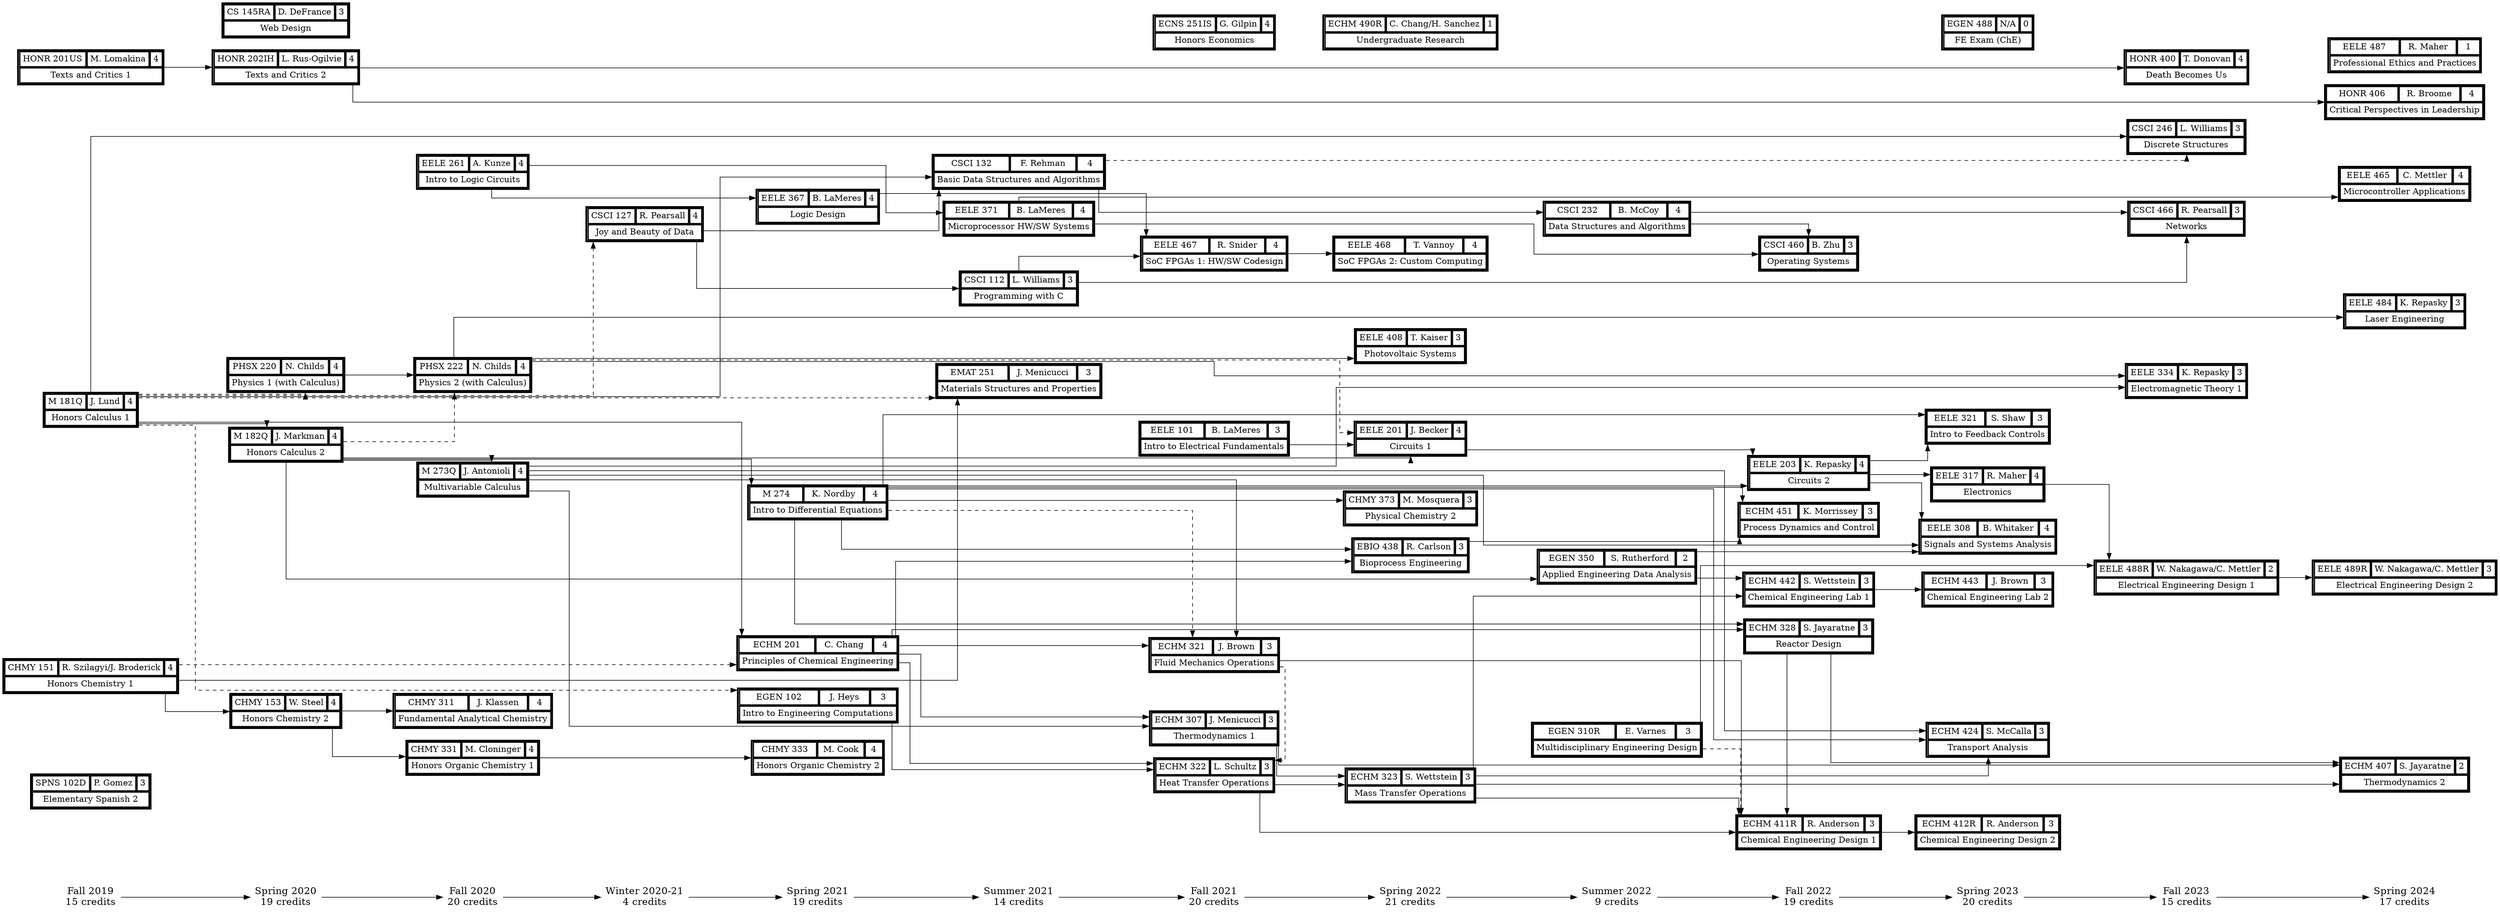 digraph current {
    ranksep=.75; rankdir=LR; concentrate=true; splines=ortho;

    {node [shape=plaintext,fontsize=16];
	"Fall 2019" -> "Spring 2020"
	-> "Fall 2020" -> "Winter 2020-21" -> "Spring 2021" -> "Summer 2021"
	-> "Fall 2021" -> "Spring 2022" -> "Summer 2022"
	-> "Fall 2022" -> "Spring 2023"
	-> "Fall 2023" -> "Spring 2024";
    }

    "Fall 2019"      [label="\N\n15 credits"]
    "Spring 2020"    [label="\N\n19 credits"]
    "Fall 2020"      [label="\N\n20 credits"]
    "Winter 2020-21" [label="\N\n4 credits"]
    "Spring 2021"    [label="\N\n19 credits"]
    "Summer 2021"    [label="\N\n14 credits"]
    "Fall 2021"      [label="\N\n20 credits"]
    "Spring 2022"    [label="\N\n21 credits"]
    "Summer 2022"    [label="\N\n9 credits"]
    "Fall 2022"      [label="\N\n19 credits"]
    "Spring 2023"    [label="\N\n20 credits"]
    "Fall 2023"      [label="\N\n15 credits"]
    "Spring 2024"    [label="\N\n17 credits"]

    {node [shape=none,margin=0];
	{ rank = same; "Fall 2019"; "SPNS 102D"; "M 181Q"; "HONR 201US"; "CHMY 151"; }
	{ rank = same; "Spring 2020"; "PHSX 220"; "M 182Q"; "HONR 202IH"; "CS 145RA"; "CHMY 153"; }
	{ rank = same; "Fall 2020"; "PHSX 222"; "M 273Q"; "EELE 261"; "CHMY 331"; "CHMY 311"; }
	{ rank = same; "Winter 2020-21"; "CSCI 127"; }
	{ rank = same; "Spring 2021"; "M 274"; "EGEN 102"; "EELE 367"; "ECHM 201"; "CHMY 333"; }
	{ rank = same; "Summer 2021"; "EMAT 251"; "EELE 371"; "CSCI 132"; "CSCI 112"; }
	{ rank = same; "Fall 2021"; "EELE 467"; "EELE 101"; "ECNS 251IS"; "ECHM 322"; "ECHM 321"; "ECHM 307"; }
	{ rank = same; "Spring 2022"; "EELE 468"; "EELE 408"; "EELE 201"; "ECHM 490R"; "ECHM 323"; "EBIO 438"; "CHMY 373"; }
	{ rank = same; "Summer 2022"; "EGEN 350"; "EGEN 310R"; "CSCI 232"; }
	{ rank = same; "Fall 2022"; "EELE 203"; "ECHM 451"; "ECHM 442"; "ECHM 411R"; "ECHM 328"; "CSCI 460"; }
	{ rank = same; "Spring 2023"; "EGEN 488-1"; "EELE 321"; "EELE 317"; "EELE 308"; "ECHM 443"; "ECHM 424"; "ECHM 412R"; }
	{ rank = same; "Fall 2023"; "HONR 400"; "EELE 488R"; "EELE 334"; "CSCI 466"; "CSCI 246"; }
	{ rank = same; "Spring 2024"; "HONR 406"; "EELE 489R"; "EELE 487"; "EELE 484"; "EELE 465"; "ECHM 407"; }
    }

    // Course labels

    // Fall 2019

    "CHMY 151" [label=<
		<TABLE BORDER="3" CELLBORDER="2" CELLSPACING="0" CELLPADDING="4">
		<TR>
		<TD>\N</TD>
		<TD>R. Szilagyi/J. Broderick</TD>
		<TD>4</TD>
		</TR>
		<TR><TD COLSPAN="3">Honors Chemistry 1</TD></TR>
		</TABLE>>];

    "HONR 201US" [label=<
		  <TABLE BORDER="3" CELLBORDER="2" CELLSPACING="0" CELLPADDING="4">
		  <TR>
		  <TD>\N</TD>
		  <TD>M. Lomakina</TD>
		  <TD>4</TD>
		  </TR>
		  <TR><TD COLSPAN="3">Texts and Critics 1</TD></TR>
		  </TABLE>>];

    "M 181Q" [label=<
	      <TABLE BORDER="3" CELLBORDER="2" CELLSPACING="0" CELLPADDING="4">
	      <TR>
	      <TD>\N</TD>
	      <TD>J. Lund</TD>
	      <TD>4</TD>
	      </TR>
	      <TR><TD COLSPAN="3">Honors Calculus 1</TD></TR>
	      </TABLE>>];

    "SPNS 102D" [label=<
		 <TABLE BORDER="3" CELLBORDER="2" CELLSPACING="0" CELLPADDING="4">
		 <TR>
		 <TD>\N</TD>
		 <TD>P. Gomez</TD>
		 <TD>3</TD>
		 </TR>
		 <TR><TD COLSPAN="3">Elementary Spanish 2</TD></TR>
		 </TABLE>>];

    // Spring 2020

    "CHMY 153" [label=<
		<TABLE BORDER="3" CELLBORDER="2" CELLSPACING="0" CELLPADDING="4">
		<TR>
		<TD>\N</TD>
		<TD>W. Steel</TD>
		<TD>4</TD>
		</TR>
		<TR><TD COLSPAN="3">Honors Chemistry 2</TD></TR>
		</TABLE>>];

    "CS 145RA" [label=<
		<TABLE BORDER="3" CELLBORDER="2" CELLSPACING="0" CELLPADDING="4">
		<TR>
		<TD>\N</TD>
		<TD>D. DeFrance</TD>
		<TD>3</TD>
		</TR>
		<TR><TD COLSPAN="3">Web Design</TD></TR>
		</TABLE>>];

    "HONR 202IH" [label=<
		  <TABLE BORDER="3" CELLBORDER="2" CELLSPACING="0" CELLPADDING="4">
		  <TR>
		  <TD>\N</TD>
		  <TD>L. Rus-Ogilvie</TD>
		  <TD>4</TD>
		  </TR>
		  <TR><TD COLSPAN="3">Texts and Critics 2</TD></TR>
		  </TABLE>>];

    "M 182Q" [label=<
	      <TABLE BORDER="3" CELLBORDER="2" CELLSPACING="0" CELLPADDING="4">
	      <TR>
	      <TD>\N</TD>
	      <TD>J. Markman</TD>
	      <TD>4</TD>
	      </TR>
	      <TR><TD COLSPAN="3">Honors Calculus 2</TD></TR>
	      </TABLE>>];

    "PHSX 220" [label=<
		<TABLE BORDER="3" CELLBORDER="2" CELLSPACING="0" CELLPADDING="4">
		<TR>
		<TD>\N</TD>
		<TD>N. Childs</TD>
		<TD>4</TD>
		</TR>
		<TR><TD COLSPAN="3">Physics 1 (with Calculus)</TD></TR>
		</TABLE>>];

    // Fall 2020

    "CHMY 311" [label=<
		<TABLE BORDER="3" CELLBORDER="2" CELLSPACING="0" CELLPADDING="4">
		<TR>
		<TD>\N</TD>
		<TD>J. Klassen</TD>
		<TD>4</TD>
		</TR>
		<TR><TD COLSPAN="3">Fundamental Analytical Chemistry</TD></TR>
		</TABLE>>];

    "CHMY 331" [label=<
		<TABLE BORDER="3" CELLBORDER="2" CELLSPACING="0" CELLPADDING="4">
		<TR>
		<TD>\N</TD>
		<TD>M. Cloninger</TD>
		<TD>4</TD>
		</TR>
		<TR><TD COLSPAN="3">Honors Organic Chemistry 1</TD></TR>
		</TABLE>>];

    "EELE 261" [label=<
		<TABLE BORDER="3" CELLBORDER="2" CELLSPACING="0" CELLPADDING="4">
		<TR>
		<TD>\N</TD>
		<TD>A. Kunze</TD>
		<TD>4</TD>
		</TR>
		<TR><TD COLSPAN="3">Intro to Logic Circuits</TD></TR>
		</TABLE>>];

    "M 273Q" [label=<
	      <TABLE BORDER="3" CELLBORDER="2" CELLSPACING="0" CELLPADDING="4">
	      <TR>
	      <TD>\N</TD>
	      <TD>J. Antonioli</TD>
	      <TD>4</TD>
	      </TR>
	      <TR><TD COLSPAN="3">Multivariable Calculus</TD></TR>
	      </TABLE>>];

    "PHSX 222" [label=<
		<TABLE BORDER="3" CELLBORDER="2" CELLSPACING="0" CELLPADDING="4">
		<TR>
		<TD>\N</TD>
		<TD>N. Childs</TD>
		<TD>4</TD>
		</TR>
		<TR><TD COLSPAN="3">Physics 2 (with Calculus)</TD></TR>
		</TABLE>>];

    // Winter 2020-21

    "CSCI 127" [label=<
		<TABLE BORDER="3" CELLBORDER="2" CELLSPACING="0" CELLPADDING="4">
		<TR>
		<TD>\N</TD>
		<TD>R. Pearsall</TD>
		<TD>4</TD>
		</TR>
		<TR><TD COLSPAN="3">Joy and Beauty of Data</TD></TR>
		</TABLE>>];

    // Spring 2021

    "CHMY 333" [label=<
		<TABLE BORDER="3" CELLBORDER="2" CELLSPACING="0" CELLPADDING="4">
		<TR>
		<TD>\N</TD>
		<TD>M. Cook</TD>
		<TD>4</TD>
		</TR>
		<TR><TD COLSPAN="3">Honors Organic Chemistry 2</TD></TR>
		</TABLE>>];

    "ECHM 201" [label=<
		<TABLE BORDER="3" CELLBORDER="2" CELLSPACING="0" CELLPADDING="4">
		<TR>
		<TD>\N</TD>
		<TD>C. Chang</TD>
		<TD>4</TD>
		</TR>
		<TR><TD COLSPAN="3">Principles of Chemical Engineering</TD></TR>
		</TABLE>>];

    "EELE 367" [label=<
		<TABLE BORDER="3" CELLBORDER="2" CELLSPACING="0" CELLPADDING="4">
		<TR>
		<TD>\N</TD>
		<TD>B. LaMeres</TD>
		<TD>4</TD>
		</TR>
		<TR><TD COLSPAN="3">Logic Design</TD></TR>
		</TABLE>>];

    "EGEN 102" [label=<
		<TABLE BORDER="3" CELLBORDER="2" CELLSPACING="0" CELLPADDING="4">
		<TR>
		<TD>\N</TD>
		<TD>J. Heys</TD>
		<TD>3</TD>
		</TR>
		<TR><TD COLSPAN="3">Intro to Engineering Computations</TD></TR>
		</TABLE>>];

    "M 274" [label=<
	     <TABLE BORDER="3" CELLBORDER="2" CELLSPACING="0" CELLPADDING="4">
	     <TR>
	     <TD>\N</TD>
	     <TD>K. Nordby</TD>
	     <TD>4</TD>
	     </TR>
	     <TR><TD COLSPAN="3">Intro to Differential Equations</TD></TR>
	     </TABLE>>];

    // Summer 2021

    "CSCI 112" [label=<
		<TABLE BORDER="3" CELLBORDER="2" CELLSPACING="0" CELLPADDING="4">
		<TR>
		<TD>\N</TD>
		<TD>L. Williams</TD>
		<TD>3</TD>
		</TR>
		<TR><TD COLSPAN="3">Programming with C</TD></TR>
		</TABLE>>];

    "CSCI 132" [label=<
		<TABLE BORDER="3" CELLBORDER="2" CELLSPACING="0" CELLPADDING="4">
		<TR>
		<TD>\N</TD>
		<TD>F. Rehman</TD>
		<TD>4</TD>
		</TR>
		<TR><TD COLSPAN="3">Basic Data Structures and Algorithms</TD></TR>
		</TABLE>>];

    "EELE 371" [label=<
		<TABLE BORDER="3" CELLBORDER="2" CELLSPACING="0" CELLPADDING="4">
		<TR>
		<TD>\N</TD>
		<TD>B. LaMeres</TD>
		<TD>4</TD>
		</TR>
		<TR><TD COLSPAN="3">Microprocessor HW/SW Systems</TD></TR>
		</TABLE>>];

    "EMAT 251" [label=<
		<TABLE BORDER="3" CELLBORDER="2" CELLSPACING="0" CELLPADDING="4">
		<TR>
		<TD>\N</TD>
		<TD>J. Menicucci</TD>
		<TD>3</TD>
		</TR>
		<TR><TD COLSPAN="3">Materials Structures and Properties</TD></TR>
		</TABLE>>];

    // Fall 2021

    "ECHM 307" [label=<
		<TABLE BORDER="3" CELLBORDER="2" CELLSPACING="0" CELLPADDING="4">
		<TR>
		<TD>\N</TD>
		<TD>J. Menicucci</TD>
		<TD>3</TD>
		</TR>
		<TR><TD COLSPAN="3">Thermodynamics 1</TD></TR>
		</TABLE>>];

    "ECHM 321" [label=<
		<TABLE BORDER="3" CELLBORDER="2" CELLSPACING="0" CELLPADDING="4">
		<TR>
		<TD>\N</TD>
		<TD>J. Brown</TD>
		<TD>3</TD>
		</TR>
		<TR><TD COLSPAN="3">Fluid Mechanics Operations</TD></TR>
		</TABLE>>];

    "ECHM 322" [label=<
		<TABLE BORDER="3" CELLBORDER="2" CELLSPACING="0" CELLPADDING="4">
		<TR>
		<TD>\N</TD>
		<TD>L. Schultz</TD>
		<TD>3</TD>
		</TR>
		<TR><TD COLSPAN="3">Heat Transfer Operations</TD></TR>
		</TABLE>>];

    "ECNS 251IS" [label=<
		  <TABLE BORDER="3" CELLBORDER="2" CELLSPACING="0" CELLPADDING="4">
		  <TR>
		  <TD>\N</TD>
		  <TD>G. Gilpin</TD>
		  <TD>4</TD>
		  </TR>
		  <TR><TD COLSPAN="3">Honors Economics</TD></TR>
		  </TABLE>>];

    "EELE 101" [label=<
		<TABLE BORDER="3" CELLBORDER="2" CELLSPACING="0" CELLPADDING="4">
		<TR>
		<TD>\N</TD>
		<TD>B. LaMeres</TD>
		<TD>3</TD>
		</TR>
		<TR><TD COLSPAN="3">Intro to Electrical Fundamentals</TD></TR>
		</TABLE>>];

    "EELE 467" [label=<
		<TABLE BORDER="3" CELLBORDER="2" CELLSPACING="0" CELLPADDING="4">
		<TR>
		<TD>\N</TD>
		<TD>R. Snider</TD>
		<TD>4</TD>
		</TR>
		<TR><TD COLSPAN="3">SoC FPGAs 1: HW/SW Codesign</TD></TR>
		</TABLE>>];

    // Spring 2022

    "CHMY 373" [label=<
		<TABLE BORDER="3" CELLBORDER="2" CELLSPACING="0" CELLPADDING="4">
		<TR>
		<TD>\N</TD>
		<TD>M. Mosquera</TD>
		<TD>3</TD>
		</TR>
		<TR><TD COLSPAN="3">Physical Chemistry 2</TD></TR>
		</TABLE>>];

    "EBIO 438" [label=<
		<TABLE BORDER="3" CELLBORDER="2" CELLSPACING="0" CELLPADDING="4">
		<TR>
		<TD>\N</TD>
		<TD>R. Carlson</TD>
		<TD>3</TD>
		</TR>
		<TR><TD COLSPAN="3">Bioprocess Engineering</TD></TR>
		</TABLE>>];

    "ECHM 323" [label=<
		<TABLE BORDER="3" CELLBORDER="2" CELLSPACING="0" CELLPADDING="4">
		<TR>
		<TD>\N</TD>
		<TD>S. Wettstein</TD>
		<TD>3</TD>
		</TR>
		<TR><TD COLSPAN="3">Mass Transfer Operations</TD></TR>
		</TABLE>>];

    "EELE 201" [label=<
		<TABLE BORDER="3" CELLBORDER="2" CELLSPACING="0" CELLPADDING="4">
		<TR>
		<TD>\N</TD>
		<TD>J. Becker</TD>
		<TD>4</TD>
		</TR>
		<TR><TD COLSPAN="3">Circuits 1</TD></TR>
		</TABLE>>];

    "EELE 408" [label=<
		<TABLE BORDER="3" CELLBORDER="2" CELLSPACING="0" CELLPADDING="4">
		<TR>
		<TD>\N</TD>
		<TD>T. Kaiser</TD>
		<TD>3</TD>
		</TR>
		<TR><TD COLSPAN="3">Photovoltaic Systems</TD></TR>
		</TABLE>>];

    "EELE 468" [label=<
		<TABLE BORDER="3" CELLBORDER="2" CELLSPACING="0" CELLPADDING="4">
		<TR>
		<TD>\N</TD>
		<TD>T. Vannoy</TD>
		<TD>4</TD>
		</TR>
		<TR><TD COLSPAN="3">SoC FPGAs 2: Custom Computing</TD></TR>
		</TABLE>>];

    "ECHM 490R" [label=<
		 <TABLE BORDER="3" CELLBORDER="2" CELLSPACING="0" CELLPADDING="4">
		 <TR>
		 <TD>\N</TD>
		 <TD>C. Chang/H. Sanchez</TD>
		 <TD>1</TD>
		 </TR>
		 <TR><TD COLSPAN="3">Undergraduate Research</TD></TR>
		 </TABLE>>];

    // Summer 2022

    "CSCI 232" [label=<
		<TABLE BORDER="3" CELLBORDER="2" CELLSPACING="0" CELLPADDING="4">
		<TR>
		<TD>\N</TD>
		<TD>B. McCoy</TD>
		<TD>4</TD>
		</TR>
		<TR><TD COLSPAN="3">Data Structures and Algorithms</TD></TR>
		</TABLE>>];

    "EGEN 310R" [label=<
		 <TABLE BORDER="3" CELLBORDER="2" CELLSPACING="0" CELLPADDING="4">
		 <TR>
		 <TD>\N</TD>
		 <TD>E. Varnes</TD>
		 <TD>3</TD>
		 </TR>
		 <TR><TD COLSPAN="3">Multidisciplinary Engineering Design</TD></TR>
		 </TABLE>>];

    "EGEN 350" [label=<
		<TABLE BORDER="3" CELLBORDER="2" CELLSPACING="0" CELLPADDING="4">
		<TR>
		<TD>\N</TD>
		<TD>S. Rutherford</TD>
		<TD>2</TD>
		</TR>
		<TR><TD COLSPAN="3">Applied Engineering Data Analysis</TD></TR>
		</TABLE>>];

    // Fall 2022

    "CSCI 460" [label=<
		<TABLE BORDER="3" CELLBORDER="2" CELLSPACING="0" CELLPADDING="4">
		<TR>
		<TD>\N</TD>
		<TD>B. Zhu</TD>
		<TD>3</TD>
		</TR>
		<TR><TD COLSPAN="3">Operating Systems</TD></TR>
		</TABLE>>];

    "ECHM 328" [label=<
		<TABLE BORDER="3" CELLBORDER="2" CELLSPACING="0" CELLPADDING="4">
		<TR>
		<TD>\N</TD>
		<TD>S. Jayaratne</TD>
		<TD>3</TD>
		</TR>
		<TR><TD COLSPAN="3">Reactor Design</TD></TR>
		</TABLE>>];

    "ECHM 411R" [label=<
		 <TABLE BORDER="3" CELLBORDER="2" CELLSPACING="0" CELLPADDING="4">
		 <TR>
		 <TD>\N</TD>
		 <TD>R. Anderson</TD>
		 <TD>3</TD>
		 </TR>
		 <TR><TD COLSPAN="3">Chemical Engineering Design 1</TD></TR>
		 </TABLE>>];

    "ECHM 442" [label=<
		<TABLE BORDER="3" CELLBORDER="2" CELLSPACING="0" CELLPADDING="4">
		<TR>
		<TD>\N</TD>
		<TD>S. Wettstein</TD>
		<TD>3</TD>
		</TR>
		<TR><TD COLSPAN="3">Chemical Engineering Lab 1</TD></TR>
		</TABLE>>];

    "ECHM 451" [label=<
		<TABLE BORDER="3" CELLBORDER="2" CELLSPACING="0" CELLPADDING="4">
		<TR>
		<TD>\N</TD>
		<TD>K. Morrissey</TD>
		<TD>3</TD>
		</TR>
		<TR><TD COLSPAN="3">Process Dynamics and Control</TD></TR>
		</TABLE>>];

    "EELE 203" [label=<
		<TABLE BORDER="3" CELLBORDER="2" CELLSPACING="0" CELLPADDING="4">
		<TR>
		<TD>\N</TD>
		<TD>K. Repasky</TD>
		<TD>4</TD>
		</TR>
		<TR><TD COLSPAN="3">Circuits 2</TD></TR>
		</TABLE>>];

    // Spring 2023

    "ECHM 412R" [label=<
		 <TABLE BORDER="3" CELLBORDER="2" CELLSPACING="0" CELLPADDING="4">
		 <TR>
		 <TD>\N</TD>
		 <TD>R. Anderson</TD>
		 <TD>3</TD>
		 </TR>
		 <TR><TD COLSPAN="3">Chemical Engineering Design 2</TD></TR>
		 </TABLE>>];

    "ECHM 424" [label=<
		<TABLE BORDER="3" CELLBORDER="2" CELLSPACING="0" CELLPADDING="4">
		<TR>
		<TD>\N</TD>
		<TD>S. McCalla</TD>
		<TD>3</TD>
		</TR>
		<TR><TD COLSPAN="3">Transport Analysis</TD></TR>
		</TABLE>>];

    "ECHM 443" [label=<
		<TABLE BORDER="3" CELLBORDER="2" CELLSPACING="0" CELLPADDING="4">
		<TR>
		<TD>\N</TD>
		<TD>J. Brown</TD>
		<TD>3</TD>
		</TR>
		<TR><TD COLSPAN="3">Chemical Engineering Lab 2</TD></TR>
		</TABLE>>];

    "EELE 308" [label=<
		<TABLE BORDER="3" CELLBORDER="2" CELLSPACING="0" CELLPADDING="4">
		<TR>
		<TD>\N</TD>
		<TD>B. Whitaker</TD>
		<TD>4</TD>
		</TR>
		<TR><TD COLSPAN="3">Signals and Systems Analysis</TD></TR>
		</TABLE>>];

    "EELE 317" [label=<
		<TABLE BORDER="3" CELLBORDER="2" CELLSPACING="0" CELLPADDING="4">
		<TR>
		<TD>\N</TD>
		<TD>R. Maher</TD>
		<TD>4</TD>
		</TR>
		<TR><TD COLSPAN="3">Electronics</TD></TR>
		</TABLE>>];

    "EELE 321" [label=<
		<TABLE BORDER="3" CELLBORDER="2" CELLSPACING="0" CELLPADDING="4">
		<TR>
		<TD>\N</TD>
		<TD>S. Shaw</TD>
		<TD>3</TD>
		</TR>
		<TR><TD COLSPAN="3">Intro to Feedback Controls</TD></TR>
		</TABLE>>];

    "EGEN 488-1" [label=<
		<TABLE BORDER="3" CELLBORDER="2" CELLSPACING="0" CELLPADDING="4">
		<TR>
		<TD>EGEN 488</TD>
		<TD>N/A</TD>
		<TD>0</TD>
		</TR>
		<TR><TD COLSPAN="3">FE Exam (ChE)</TD></TR>
		</TABLE>>];

    // Fall 2023

    "CSCI 246" [label=<
		<TABLE BORDER="3" CELLBORDER="2" CELLSPACING="0" CELLPADDING="4">
		<TR>
		<TD>\N</TD>
		<TD>L. Williams</TD>
		<TD>3</TD>
		</TR>
		<TR><TD COLSPAN="3">Discrete Structures</TD></TR>
		</TABLE>>];

    "CSCI 466" [label=<
		<TABLE BORDER="3" CELLBORDER="2" CELLSPACING="0" CELLPADDING="4">
		<TR>
		<TD>\N</TD>
		<TD>R. Pearsall</TD>
		<TD>3</TD>
		</TR>
		<TR><TD COLSPAN="3">Networks</TD></TR>
		</TABLE>>];

    "EELE 334" [label=<
		<TABLE BORDER="3" CELLBORDER="2" CELLSPACING="0" CELLPADDING="4">
		<TR>
		<TD>\N</TD>
		<TD>K. Repasky</TD>
		<TD>3</TD>
		</TR>
		<TR><TD COLSPAN="3">Electromagnetic Theory 1</TD></TR>
		</TABLE>>];

    "EELE 488R" [label=<
		 <TABLE BORDER="3" CELLBORDER="2" CELLSPACING="0" CELLPADDING="4">
		 <TR>
		 <TD>\N</TD>
		 <TD>W. Nakagawa/C. Mettler</TD>
		 <TD>2</TD>
		 </TR>
		 <TR><TD COLSPAN="3">Electrical Engineering Design 1</TD></TR>
		 </TABLE>>];

    "HONR 400" [label=<
		<TABLE BORDER="3" CELLBORDER="2" CELLSPACING="0" CELLPADDING="4">
		<TR>
		<TD>\N</TD>
		<TD>T. Donovan</TD>
		<TD>4</TD>
		</TR>
		<TR><TD COLSPAN="3">Death Becomes Us</TD></TR>
		</TABLE>>];

    // Spring 2024

    "ECHM 407" [label=<
		<TABLE BORDER="3" CELLBORDER="2" CELLSPACING="0" CELLPADDING="4">
		<TR>
		<TD>\N</TD>
		<TD>S. Jayaratne</TD>
		<TD>2</TD>
		</TR>
		<TR><TD COLSPAN="3">Thermodynamics 2</TD></TR>
		</TABLE>>];

    "EELE 465" [label=<
		<TABLE BORDER="3" CELLBORDER="2" CELLSPACING="0" CELLPADDING="4">
		<TR>
		<TD>\N</TD>
		<TD>C. Mettler</TD>
		<TD>4</TD>
		</TR>
		<TR><TD COLSPAN="3">Microcontroller Applications</TD></TR>
		</TABLE>>];

    "EELE 484" [label=<
		<TABLE BORDER="3" CELLBORDER="2" CELLSPACING="0" CELLPADDING="4">
		<TR>
		<TD>\N</TD>
		<TD>K. Repasky</TD>
		<TD>3</TD>
		</TR>
		<TR><TD COLSPAN="3">Laser Engineering</TD></TR>
		</TABLE>>];

    "EELE 489R" [label=<
		 <TABLE BORDER="3" CELLBORDER="2" CELLSPACING="0" CELLPADDING="4">
		 <TR>
		 <TD>\N</TD>
		 <TD>W. Nakagawa/C. Mettler</TD>
		 <TD>3</TD>
		 </TR>
		 <TR><TD COLSPAN="3">Electrical Engineering Design 2</TD></TR>
		 </TABLE>>];

    "EELE 487" [label=<
		<TABLE BORDER="3" CELLBORDER="2" CELLSPACING="0" CELLPADDING="4">
		<TR>
		<TD>\N</TD>
		<TD>R. Maher</TD>
		<TD>1</TD>
		</TR>
		<TR><TD COLSPAN="3">Professional Ethics and Practices</TD></TR>
		</TABLE>>];

    "HONR 406" [label=<
		<TABLE BORDER="3" CELLBORDER="2" CELLSPACING="0" CELLPADDING="4">
		<TR>
		<TD>\N</TD>
		<TD>R. Broome</TD>
		<TD>4</TD>
		</TR>
		<TR><TD COLSPAN="3">Critical Perspectives in Leadership</TD></TR>
		</TABLE>>];

    // Course pre- & co- requisites

    // Spring 2020
    "CHMY 151" -> "CHMY 153";
    "HONR 201US" -> "HONR 202IH";
    "M 181Q" -> "M 182Q";
    "M 181Q" -> "PHSX 220" [style=dashed];

    // Fall 2020
    "CHMY 153" -> { "CHMY 311" "CHMY 331" };
    "M 182Q" -> "M 273Q";
    "PHSX 220" -> "PHSX 222";
    "M 182Q" -> "PHSX 222" [style=dashed];

    // Winter 2020-21
    "M 181Q" -> "CSCI 127" [style=dashed];

    // Spring 2021
    "CHMY 331" -> "CHMY 333";
    "M 181Q" -> "ECHM 201";
    "CHMY 151" -> "ECHM 201" [style=dashed];
    "M 181Q" -> "EGEN 102" [style=dashed];
    "EELE 261" -> "EELE 367";
    "M 182Q" -> "M 274";

    // Summer 2021
    "CSCI 127" -> "CSCI 112";
    { "CSCI 127" "M 181Q" } -> "CSCI 132";
    "EELE 261" -> "EELE 371";
    "CHMY 151" -> "EMAT 251";
    "M 181Q" -> "EMAT 251" [style=dashed];

    // Fall 2021
    { "ECHM 201" "M 273Q" } -> "ECHM 307";
    { "ECHM 201" "M 273Q" } -> "ECHM 321";
    "M 274" -> "ECHM 321" [style=dashed];
    {"ECHM 201" "EGEN 102" } -> "ECHM 322";
    "ECHM 321" -> "ECHM 322" [style=dashed];
    { "CSCI 112" "EELE 367" } -> "EELE 467";

    // Spring 2022
    "M 274" -> "CHMY 373";
    { "ECHM 201" "M 274" } -> "EBIO 438";
    { "ECHM 307" "ECHM 322" } -> "ECHM 323";
    "PHSX 222" -> "EELE 201" [style=dashed];
    { "EELE 101" "M 182Q" } -> "EELE 201";
    "PHSX 222" -> "EELE 408";
    "EELE 467" -> "EELE 468";

    // Summer 2022
    "CSCI 132" -> "CSCI 232";
    "M 182Q" -> "EGEN 350";

    // Fall 2022
    { "CSCI 232" "EELE 371" } -> "CSCI 460";
    { "ECHM 201" "M 274" } -> "ECHM 328";
    {"ECHM 321" "ECHM 322" "ECHM 323" "ECHM 328"} -> "ECHM 411R";
    "EGEN 310R" -> "ECHM 411R" [style=dashed];
    { "ECHM 323" "EGEN 350" } -> "ECHM 442";
    { "EBIO 438" "M 274" } -> "ECHM 451";
    { "EELE 201" "M 274" } -> "EELE 203";

    // Spring 2023
    "ECHM 411R" -> "ECHM 412R";
    { "ECHM 323" "M 273Q" "M 274" } -> "ECHM 424";
    "ECHM 442" -> "ECHM 443";
    "EELE 203" -> "EELE 317";
    { "EELE 203" "EGEN 350" "M 273Q" } -> "EELE 308";
    { "EELE 203" "M 274" } -> "EELE 321";

    // Fall 2023
    "M 181Q" -> "CSCI 246";
    "CSCI 132" -> "CSCI 246" [style=dashed];
    { "CSCI 232" "CSCI 112" } -> "CSCI 466";
    { "PHSX 222" "M 273Q" } -> "EELE 334";
    { "EELE 317" "EGEN 310R" } -> "EELE 488R";
    "HONR 202IH" -> "HONR 400";

    // Spring 2024
    { "ECHM 307" "ECHM 323" "ECHM 328" } -> "ECHM 407";
    "EELE 371" -> "EELE 465";
    "PHSX 222" -> "EELE 484";
    "EELE 488R" -> "EELE 489R";
    "HONR 202IH" -> "HONR 406";
}

